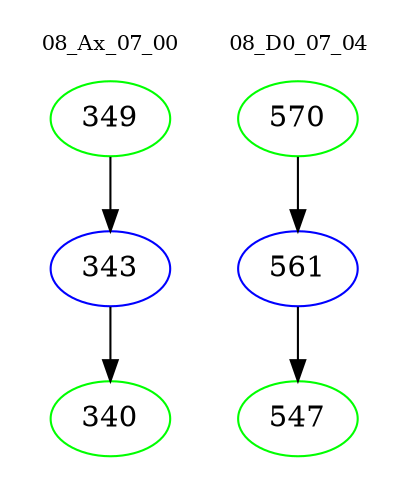 digraph{
subgraph cluster_0 {
color = white
label = "08_Ax_07_00";
fontsize=10;
T0_349 [label="349", color="green"]
T0_349 -> T0_343 [color="black"]
T0_343 [label="343", color="blue"]
T0_343 -> T0_340 [color="black"]
T0_340 [label="340", color="green"]
}
subgraph cluster_1 {
color = white
label = "08_D0_07_04";
fontsize=10;
T1_570 [label="570", color="green"]
T1_570 -> T1_561 [color="black"]
T1_561 [label="561", color="blue"]
T1_561 -> T1_547 [color="black"]
T1_547 [label="547", color="green"]
}
}
